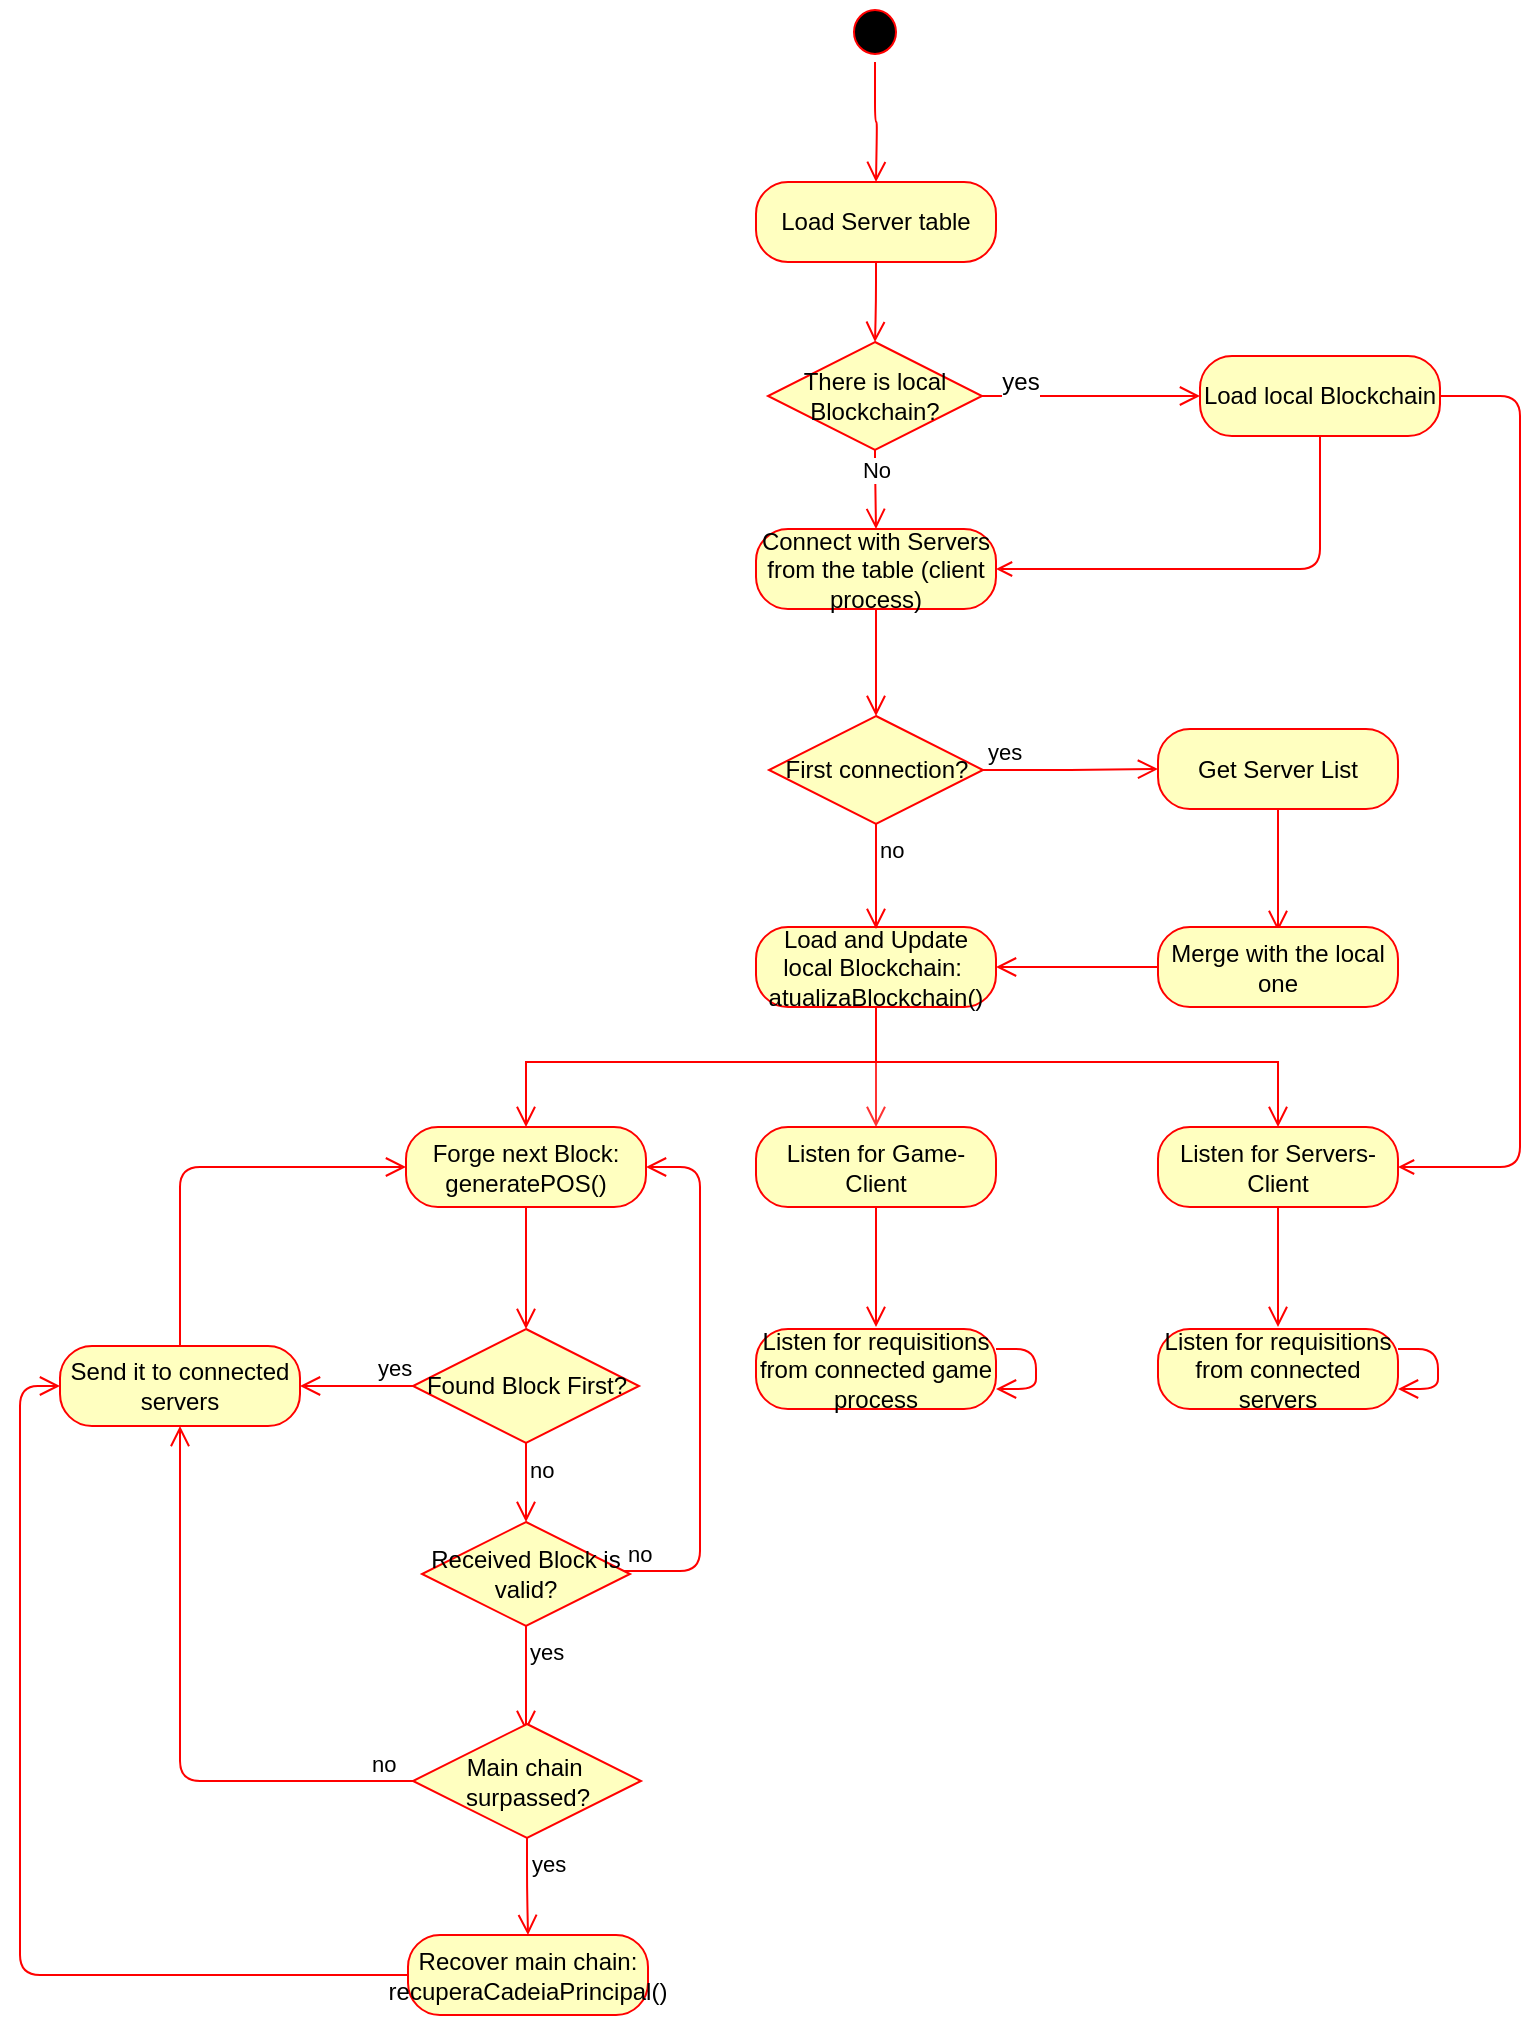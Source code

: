 <mxfile type="google" version="12.3.3" pages="1"><diagram id="9b1218a7-9c3d-ceb5-1182-ae68b3bcf8db" name="Page-1"><mxGraphModel grid="1" dx="1012" dy="557" gridSize="10" guides="1" tooltips="1" connect="1" arrows="1" fold="1" page="1" pageScale="1" pageWidth="827" pageHeight="1169" math="0" shadow="0"><root><mxCell id="0" /><mxCell id="1" parent="0" /><mxCell id="08Wygl_c6HQkHt6b8T6t-1" value="" parent="1" style="ellipse;html=1;shape=startState;fillColor=#000000;strokeColor=#ff0000;" vertex="1"><mxGeometry as="geometry" x="451" width="29" height="30" /></mxCell><mxCell id="08Wygl_c6HQkHt6b8T6t-2" value="" parent="1" style="edgeStyle=orthogonalEdgeStyle;html=1;verticalAlign=bottom;endArrow=open;endSize=8;strokeColor=#ff0000;" edge="1" source="08Wygl_c6HQkHt6b8T6t-1"><mxGeometry as="geometry" relative="1"><mxPoint as="targetPoint" x="466" y="90" /></mxGeometry></mxCell><mxCell id="08Wygl_c6HQkHt6b8T6t-8" value="Load Server table&lt;br&gt;" parent="1" style="rounded=1;whiteSpace=wrap;html=1;arcSize=40;fontColor=#000000;fillColor=#ffffc0;strokeColor=#ff0000;" vertex="1"><mxGeometry as="geometry" x="406" width="120" height="40" y="90" /></mxCell><mxCell id="08Wygl_c6HQkHt6b8T6t-10" value="Connect with Servers from the table (client process)" parent="1" style="rounded=1;whiteSpace=wrap;html=1;arcSize=40;fontColor=#000000;fillColor=#ffffc0;strokeColor=#ff0000;" vertex="1"><mxGeometry as="geometry" x="406" width="120" height="40" y="263.5" /></mxCell><mxCell id="08Wygl_c6HQkHt6b8T6t-11" value="" parent="1" style="edgeStyle=orthogonalEdgeStyle;html=1;verticalAlign=bottom;endArrow=open;endSize=8;strokeColor=#ff0000;entryX=0.5;entryY=0;entryDx=0;entryDy=0;" edge="1" source="08Wygl_c6HQkHt6b8T6t-10" target="08Wygl_c6HQkHt6b8T6t-21"><mxGeometry as="geometry" relative="1"><mxPoint as="targetPoint" x="466" y="363.5" /></mxGeometry></mxCell><mxCell id="08Wygl_c6HQkHt6b8T6t-33" parent="1" style="edgeStyle=orthogonalEdgeStyle;rounded=0;orthogonalLoop=1;jettySize=auto;html=1;fillColor=#f8cecc;strokeColor=#FF0000;endArrow=open;endFill=0;endSize=8;" edge="1" source="08Wygl_c6HQkHt6b8T6t-17" target="08Wygl_c6HQkHt6b8T6t-31"><mxGeometry as="geometry" relative="1"><Array as="points"><mxPoint x="466" y="530" /><mxPoint x="291" y="530" /></Array></mxGeometry></mxCell><mxCell id="Zxl-i_44I8yd5P-JZcdH-5" parent="1" style="edgeStyle=orthogonalEdgeStyle;rounded=0;orthogonalLoop=1;jettySize=auto;html=1;strokeColor=#FF3333;endArrow=open;endFill=0;endSize=8;" edge="1" source="08Wygl_c6HQkHt6b8T6t-17" target="Zxl-i_44I8yd5P-JZcdH-1"><mxGeometry as="geometry" relative="1" /></mxCell><mxCell id="08Wygl_c6HQkHt6b8T6t-17" value="Load and Update local Blockchain:&amp;nbsp;&lt;br&gt;atualizaBlockchain()&lt;br&gt;" parent="1" style="rounded=1;whiteSpace=wrap;html=1;arcSize=40;fontColor=#000000;fillColor=#ffffc0;strokeColor=#ff0000;" vertex="1"><mxGeometry as="geometry" x="406" width="120" height="40" y="462.5" /></mxCell><mxCell id="08Wygl_c6HQkHt6b8T6t-18" value="" parent="1" style="edgeStyle=orthogonalEdgeStyle;html=1;verticalAlign=bottom;endArrow=open;endSize=8;strokeColor=#ff0000;entryX=0.5;entryY=0;entryDx=0;entryDy=0;rounded=0;" edge="1" source="08Wygl_c6HQkHt6b8T6t-17" target="08Wygl_c6HQkHt6b8T6t-19"><mxGeometry as="geometry" relative="1"><mxPoint as="targetPoint" x="466" y="562.5" /><Array as="points"><mxPoint x="466" y="530" /><mxPoint x="667" y="530" /></Array></mxGeometry></mxCell><mxCell id="08Wygl_c6HQkHt6b8T6t-19" value="Listen for Servers-Client" parent="1" style="rounded=1;whiteSpace=wrap;html=1;arcSize=40;fontColor=#000000;fillColor=#ffffc0;strokeColor=#ff0000;" vertex="1"><mxGeometry as="geometry" x="607" width="120" height="40" y="562.5" /></mxCell><mxCell id="08Wygl_c6HQkHt6b8T6t-20" value="" parent="1" style="edgeStyle=orthogonalEdgeStyle;html=1;verticalAlign=bottom;endArrow=open;endSize=8;strokeColor=#ff0000;" edge="1" source="08Wygl_c6HQkHt6b8T6t-19"><mxGeometry as="geometry" relative="1"><mxPoint as="targetPoint" x="667" y="662.5" /></mxGeometry></mxCell><mxCell id="08Wygl_c6HQkHt6b8T6t-21" value="First connection?" parent="1" style="rhombus;whiteSpace=wrap;html=1;fillColor=#ffffc0;strokeColor=#ff0000;" vertex="1"><mxGeometry as="geometry" x="412.5" width="107" height="54" y="357" /></mxCell><mxCell id="08Wygl_c6HQkHt6b8T6t-22" value="yes" parent="1" style="edgeStyle=orthogonalEdgeStyle;html=1;align=left;verticalAlign=bottom;endArrow=open;endSize=8;strokeColor=#ff0000;entryX=0;entryY=0.5;entryDx=0;entryDy=0;" edge="1" source="08Wygl_c6HQkHt6b8T6t-21" target="08Wygl_c6HQkHt6b8T6t-24"><mxGeometry as="geometry" x="-1" relative="1"><mxPoint as="targetPoint" x="606" y="383.5" /></mxGeometry></mxCell><mxCell id="08Wygl_c6HQkHt6b8T6t-23" value="no" parent="1" style="edgeStyle=orthogonalEdgeStyle;html=1;align=left;verticalAlign=top;endArrow=open;endSize=8;strokeColor=#ff0000;" edge="1" source="08Wygl_c6HQkHt6b8T6t-21"><mxGeometry as="geometry" x="-1" relative="1"><mxPoint as="targetPoint" x="466" y="463.5" /></mxGeometry></mxCell><mxCell id="08Wygl_c6HQkHt6b8T6t-24" value="Get Server List" parent="1" style="rounded=1;whiteSpace=wrap;html=1;arcSize=40;fontColor=#000000;fillColor=#ffffc0;strokeColor=#ff0000;" vertex="1"><mxGeometry as="geometry" x="607" width="120" height="40" y="363.5" /></mxCell><mxCell id="08Wygl_c6HQkHt6b8T6t-25" value="" parent="1" style="edgeStyle=orthogonalEdgeStyle;html=1;verticalAlign=bottom;endArrow=open;endSize=8;strokeColor=#ff0000;" edge="1" source="08Wygl_c6HQkHt6b8T6t-24"><mxGeometry as="geometry" relative="1"><mxPoint as="targetPoint" x="667" y="464.5" /></mxGeometry></mxCell><mxCell id="08Wygl_c6HQkHt6b8T6t-26" value="Merge with the local one" parent="1" style="rounded=1;whiteSpace=wrap;html=1;arcSize=40;fontColor=#000000;fillColor=#ffffc0;strokeColor=#ff0000;" vertex="1"><mxGeometry as="geometry" x="607" width="120" height="40" y="462.5" /></mxCell><mxCell id="08Wygl_c6HQkHt6b8T6t-27" value="" parent="1" style="edgeStyle=orthogonalEdgeStyle;html=1;verticalAlign=bottom;endArrow=open;endSize=8;strokeColor=#ff0000;entryX=1;entryY=0.5;entryDx=0;entryDy=0;" edge="1" source="08Wygl_c6HQkHt6b8T6t-26" target="08Wygl_c6HQkHt6b8T6t-17"><mxGeometry as="geometry" relative="1"><mxPoint as="targetPoint" x="667" y="562.5" /></mxGeometry></mxCell><mxCell id="08Wygl_c6HQkHt6b8T6t-28" value="Listen for requisitions from connected servers" parent="1" style="rounded=1;whiteSpace=wrap;html=1;arcSize=40;fontColor=#000000;fillColor=#ffffc0;strokeColor=#ff0000;" vertex="1"><mxGeometry as="geometry" x="607" width="120" height="40" y="663.5" /></mxCell><mxCell id="08Wygl_c6HQkHt6b8T6t-29" value="" parent="1" style="edgeStyle=orthogonalEdgeStyle;html=1;verticalAlign=bottom;endArrow=open;endSize=8;strokeColor=#ff0000;" edge="1" source="08Wygl_c6HQkHt6b8T6t-28" target="08Wygl_c6HQkHt6b8T6t-28"><mxGeometry as="geometry" relative="1"><mxPoint as="targetPoint" x="667" y="763.5" /></mxGeometry></mxCell><mxCell id="08Wygl_c6HQkHt6b8T6t-31" value="Forge next Block:&lt;br&gt;generatePOS()&lt;br&gt;" parent="1" style="rounded=1;whiteSpace=wrap;html=1;arcSize=40;fontColor=#000000;fillColor=#ffffc0;strokeColor=#ff0000;" vertex="1"><mxGeometry as="geometry" x="231" width="120" height="40" y="562.5" /></mxCell><mxCell id="08Wygl_c6HQkHt6b8T6t-32" value="" parent="1" style="edgeStyle=orthogonalEdgeStyle;html=1;verticalAlign=bottom;endArrow=open;endSize=8;strokeColor=#ff0000;entryX=0.5;entryY=0;entryDx=0;entryDy=0;" edge="1" source="08Wygl_c6HQkHt6b8T6t-31" target="08Wygl_c6HQkHt6b8T6t-40"><mxGeometry as="geometry" relative="1"><mxPoint as="targetPoint" x="291" y="662.5" /></mxGeometry></mxCell><mxCell id="08Wygl_c6HQkHt6b8T6t-38" value="Send it to connected servers" parent="1" style="rounded=1;whiteSpace=wrap;html=1;arcSize=40;fontColor=#000000;fillColor=#ffffc0;strokeColor=#ff0000;" vertex="1"><mxGeometry as="geometry" x="58" width="120" height="40" y="672" /></mxCell><mxCell id="08Wygl_c6HQkHt6b8T6t-39" value="" parent="1" style="edgeStyle=orthogonalEdgeStyle;html=1;verticalAlign=bottom;endArrow=open;endSize=8;strokeColor=#ff0000;entryX=0;entryY=0.5;entryDx=0;entryDy=0;exitX=0.5;exitY=0;exitDx=0;exitDy=0;" edge="1" source="08Wygl_c6HQkHt6b8T6t-38" target="08Wygl_c6HQkHt6b8T6t-31"><mxGeometry as="geometry" relative="1"><mxPoint as="targetPoint" x="291" y="763.5" /><mxPoint as="sourcePoint" x="118" y="663.5" /><Array as="points"><mxPoint x="118" y="583" /></Array></mxGeometry></mxCell><mxCell id="08Wygl_c6HQkHt6b8T6t-40" value="Found Block First?" parent="1" style="rhombus;whiteSpace=wrap;html=1;fillColor=#ffffc0;strokeColor=#ff0000;" vertex="1"><mxGeometry as="geometry" x="234.5" width="113" height="57" y="663.5" /></mxCell><mxCell id="08Wygl_c6HQkHt6b8T6t-41" value="yes&lt;br&gt;" parent="1" style="edgeStyle=orthogonalEdgeStyle;html=1;align=left;verticalAlign=bottom;endArrow=open;endSize=8;strokeColor=#ff0000;entryX=1;entryY=0.5;entryDx=0;entryDy=0;" edge="1" source="08Wygl_c6HQkHt6b8T6t-40" target="08Wygl_c6HQkHt6b8T6t-38"><mxGeometry as="geometry" x="-0.314" relative="1"><mxPoint as="targetPoint" x="178" y="683.5" /><mxPoint as="offset" /></mxGeometry></mxCell><mxCell id="08Wygl_c6HQkHt6b8T6t-42" value="no" parent="1" style="edgeStyle=orthogonalEdgeStyle;html=1;align=left;verticalAlign=top;endArrow=open;endSize=8;strokeColor=#ff0000;entryX=0.5;entryY=0;entryDx=0;entryDy=0;" edge="1" source="08Wygl_c6HQkHt6b8T6t-40" target="08Wygl_c6HQkHt6b8T6t-48"><mxGeometry as="geometry" x="-1" relative="1"><mxPoint as="targetPoint" x="292" y="763.5" /></mxGeometry></mxCell><mxCell id="08Wygl_c6HQkHt6b8T6t-48" value="Received Block is valid?&lt;br&gt;" parent="1" style="rhombus;whiteSpace=wrap;html=1;fillColor=#ffffc0;strokeColor=#ff0000;" vertex="1"><mxGeometry as="geometry" x="239" width="104" height="52" y="760" /></mxCell><mxCell id="08Wygl_c6HQkHt6b8T6t-49" value="no" parent="1" style="edgeStyle=orthogonalEdgeStyle;html=1;align=left;verticalAlign=bottom;endArrow=open;endSize=8;strokeColor=#ff0000;entryX=1;entryY=0.5;entryDx=0;entryDy=0;" edge="1" source="08Wygl_c6HQkHt6b8T6t-48" target="08Wygl_c6HQkHt6b8T6t-31"><mxGeometry as="geometry" x="-1" relative="1"><mxPoint as="targetPoint" x="432" y="784.5" /><Array as="points"><mxPoint x="378" y="784.5" /><mxPoint x="378" y="582.5" /></Array></mxGeometry></mxCell><mxCell id="08Wygl_c6HQkHt6b8T6t-50" value="yes" parent="1" style="edgeStyle=orthogonalEdgeStyle;html=1;align=left;verticalAlign=top;endArrow=open;endSize=8;strokeColor=#ff0000;" edge="1" source="08Wygl_c6HQkHt6b8T6t-48"><mxGeometry as="geometry" x="-1" relative="1"><mxPoint as="targetPoint" x="291" y="864.5" /></mxGeometry></mxCell><mxCell id="08Wygl_c6HQkHt6b8T6t-51" value="Main chain&amp;nbsp; surpassed?" parent="1" style="rhombus;whiteSpace=wrap;html=1;fillColor=#ffffc0;strokeColor=#ff0000;" vertex="1"><mxGeometry as="geometry" x="234.5" width="114" height="57" y="861" /></mxCell><mxCell id="08Wygl_c6HQkHt6b8T6t-52" value="no" parent="1" style="edgeStyle=orthogonalEdgeStyle;html=1;align=left;verticalAlign=bottom;endArrow=open;endSize=8;strokeColor=#ff0000;exitX=0;exitY=0.5;exitDx=0;exitDy=0;entryX=0.5;entryY=1;entryDx=0;entryDy=0;" edge="1" source="08Wygl_c6HQkHt6b8T6t-51" target="08Wygl_c6HQkHt6b8T6t-38"><mxGeometry as="geometry" x="-0.848" relative="1"><mxPoint as="targetPoint" x="98" y="720.5" /><mxPoint as="sourcePoint" x="228" y="895" /><Array as="points"><mxPoint x="118" y="890" /></Array><mxPoint as="offset" /></mxGeometry></mxCell><mxCell id="08Wygl_c6HQkHt6b8T6t-53" value="yes" parent="1" style="edgeStyle=orthogonalEdgeStyle;html=1;align=left;verticalAlign=top;endArrow=open;endSize=8;strokeColor=#ff0000;" edge="1" source="08Wygl_c6HQkHt6b8T6t-51" target="08Wygl_c6HQkHt6b8T6t-54"><mxGeometry as="geometry" x="-1" relative="1"><mxPoint as="targetPoint" x="291" y="965.5" /></mxGeometry></mxCell><mxCell id="08Wygl_c6HQkHt6b8T6t-54" value="Recover main chain:&lt;br&gt;recuperaCadeiaPrincipal()&lt;br&gt;" parent="1" style="rounded=1;whiteSpace=wrap;html=1;arcSize=40;fontColor=#000000;fillColor=#ffffc0;strokeColor=#ff0000;" vertex="1"><mxGeometry as="geometry" x="232" width="120" height="40" y="966.5" /></mxCell><mxCell id="08Wygl_c6HQkHt6b8T6t-55" value="" parent="1" style="edgeStyle=orthogonalEdgeStyle;html=1;verticalAlign=bottom;endArrow=open;endSize=8;strokeColor=#ff0000;entryX=0;entryY=0.5;entryDx=0;entryDy=0;" edge="1" source="08Wygl_c6HQkHt6b8T6t-54" target="08Wygl_c6HQkHt6b8T6t-38"><mxGeometry as="geometry" relative="1"><mxPoint as="targetPoint" x="88" y="703.5" /><Array as="points"><mxPoint x="38" y="987" /><mxPoint x="38" y="692" /></Array></mxGeometry></mxCell><mxCell id="5ZueJIb587IEG_m1B9fn-11" parent="1" style="edgeStyle=orthogonalEdgeStyle;rounded=1;orthogonalLoop=1;jettySize=auto;html=1;entryX=1;entryY=0.5;entryDx=0;entryDy=0;endArrow=open;endFill=0;strokeColor=#FF0000;" edge="1" source="5ZueJIb587IEG_m1B9fn-2" target="08Wygl_c6HQkHt6b8T6t-10"><mxGeometry as="geometry" relative="1"><Array as="points"><mxPoint x="688" y="284" /></Array></mxGeometry></mxCell><mxCell id="5ZueJIb587IEG_m1B9fn-13" parent="1" style="edgeStyle=orthogonalEdgeStyle;rounded=1;orthogonalLoop=1;jettySize=auto;html=1;entryX=1;entryY=0.5;entryDx=0;entryDy=0;endArrow=open;endFill=0;strokeColor=#FF0000;" edge="1" source="5ZueJIb587IEG_m1B9fn-2" target="08Wygl_c6HQkHt6b8T6t-19"><mxGeometry as="geometry" relative="1"><Array as="points"><mxPoint x="788" y="197" /><mxPoint x="788" y="583" /></Array></mxGeometry></mxCell><mxCell id="5ZueJIb587IEG_m1B9fn-2" value="Load local Blockchain" parent="1" style="rounded=1;whiteSpace=wrap;html=1;arcSize=40;fontColor=#000000;fillColor=#ffffc0;strokeColor=#ff0000;" vertex="1"><mxGeometry as="geometry" x="628" width="120" height="40" y="177" /></mxCell><mxCell id="5ZueJIb587IEG_m1B9fn-6" value="" parent="1" style="edgeStyle=orthogonalEdgeStyle;html=1;verticalAlign=bottom;endArrow=open;endSize=8;strokeColor=#ff0000;exitX=0.5;exitY=1;exitDx=0;exitDy=0;entryX=0.5;entryY=0;entryDx=0;entryDy=0;" edge="1" source="08Wygl_c6HQkHt6b8T6t-8" target="5ZueJIb587IEG_m1B9fn-7"><mxGeometry as="geometry" relative="1"><mxPoint as="targetPoint" x="466" y="170" /><mxPoint as="sourcePoint" x="608" y="210" /><Array as="points" /></mxGeometry></mxCell><mxCell id="5ZueJIb587IEG_m1B9fn-10" parent="1" style="edgeStyle=orthogonalEdgeStyle;rounded=1;orthogonalLoop=1;jettySize=auto;html=1;endArrow=open;endFill=0;strokeColor=#FF0000;endSize=8;" edge="1" source="5ZueJIb587IEG_m1B9fn-7" target="5ZueJIb587IEG_m1B9fn-2"><mxGeometry as="geometry" relative="1" /></mxCell><mxCell id="5ZueJIb587IEG_m1B9fn-12" value="yes" parent="5ZueJIb587IEG_m1B9fn-10" style="text;html=1;align=center;verticalAlign=middle;resizable=0;points=[];;labelBackgroundColor=#ffffff;" vertex="1" connectable="0"><mxGeometry as="geometry" x="-0.346" relative="1" y="1"><mxPoint as="offset" x="-17" y="-6" /></mxGeometry></mxCell><mxCell id="5ZueJIb587IEG_m1B9fn-14" value="No" parent="1" style="edgeStyle=orthogonalEdgeStyle;rounded=1;orthogonalLoop=1;jettySize=auto;html=1;exitX=0.5;exitY=1;exitDx=0;exitDy=0;entryX=0.5;entryY=0;entryDx=0;entryDy=0;endArrow=open;endFill=0;strokeColor=#FF0000;endSize=8;" edge="1" source="5ZueJIb587IEG_m1B9fn-7" target="08Wygl_c6HQkHt6b8T6t-10"><mxGeometry as="geometry" x="-0.484" relative="1"><Array as="points"><mxPoint x="466" y="230" /><mxPoint x="466" y="230" /></Array><mxPoint as="offset" /></mxGeometry></mxCell><mxCell id="5ZueJIb587IEG_m1B9fn-7" value="There is local Blockchain?" parent="1" style="rhombus;whiteSpace=wrap;html=1;fillColor=#ffffc0;strokeColor=#ff0000;" vertex="1"><mxGeometry as="geometry" x="412" width="107" height="54" y="170" /></mxCell><mxCell id="Zxl-i_44I8yd5P-JZcdH-1" value="Listen for Game-Client" parent="1" style="rounded=1;whiteSpace=wrap;html=1;arcSize=40;fontColor=#000000;fillColor=#ffffc0;strokeColor=#ff0000;" vertex="1"><mxGeometry as="geometry" x="406" width="120" height="40" y="562.5" /></mxCell><mxCell id="Zxl-i_44I8yd5P-JZcdH-2" value="" parent="1" style="edgeStyle=orthogonalEdgeStyle;html=1;verticalAlign=bottom;endArrow=open;endSize=8;strokeColor=#ff0000;" edge="1" source="Zxl-i_44I8yd5P-JZcdH-1"><mxGeometry as="geometry" relative="1"><mxPoint as="targetPoint" x="466" y="662.5" /></mxGeometry></mxCell><mxCell id="Zxl-i_44I8yd5P-JZcdH-3" value="Listen for requisitions from connected game process" parent="1" style="rounded=1;whiteSpace=wrap;html=1;arcSize=40;fontColor=#000000;fillColor=#ffffc0;strokeColor=#ff0000;" vertex="1"><mxGeometry as="geometry" x="406" width="120" height="40" y="663.5" /></mxCell><mxCell id="Zxl-i_44I8yd5P-JZcdH-4" value="" parent="1" style="edgeStyle=orthogonalEdgeStyle;html=1;verticalAlign=bottom;endArrow=open;endSize=8;strokeColor=#ff0000;" edge="1" source="Zxl-i_44I8yd5P-JZcdH-3" target="Zxl-i_44I8yd5P-JZcdH-3"><mxGeometry as="geometry" relative="1"><mxPoint as="targetPoint" x="466" y="763.5" /></mxGeometry></mxCell></root></mxGraphModel></diagram></mxfile>